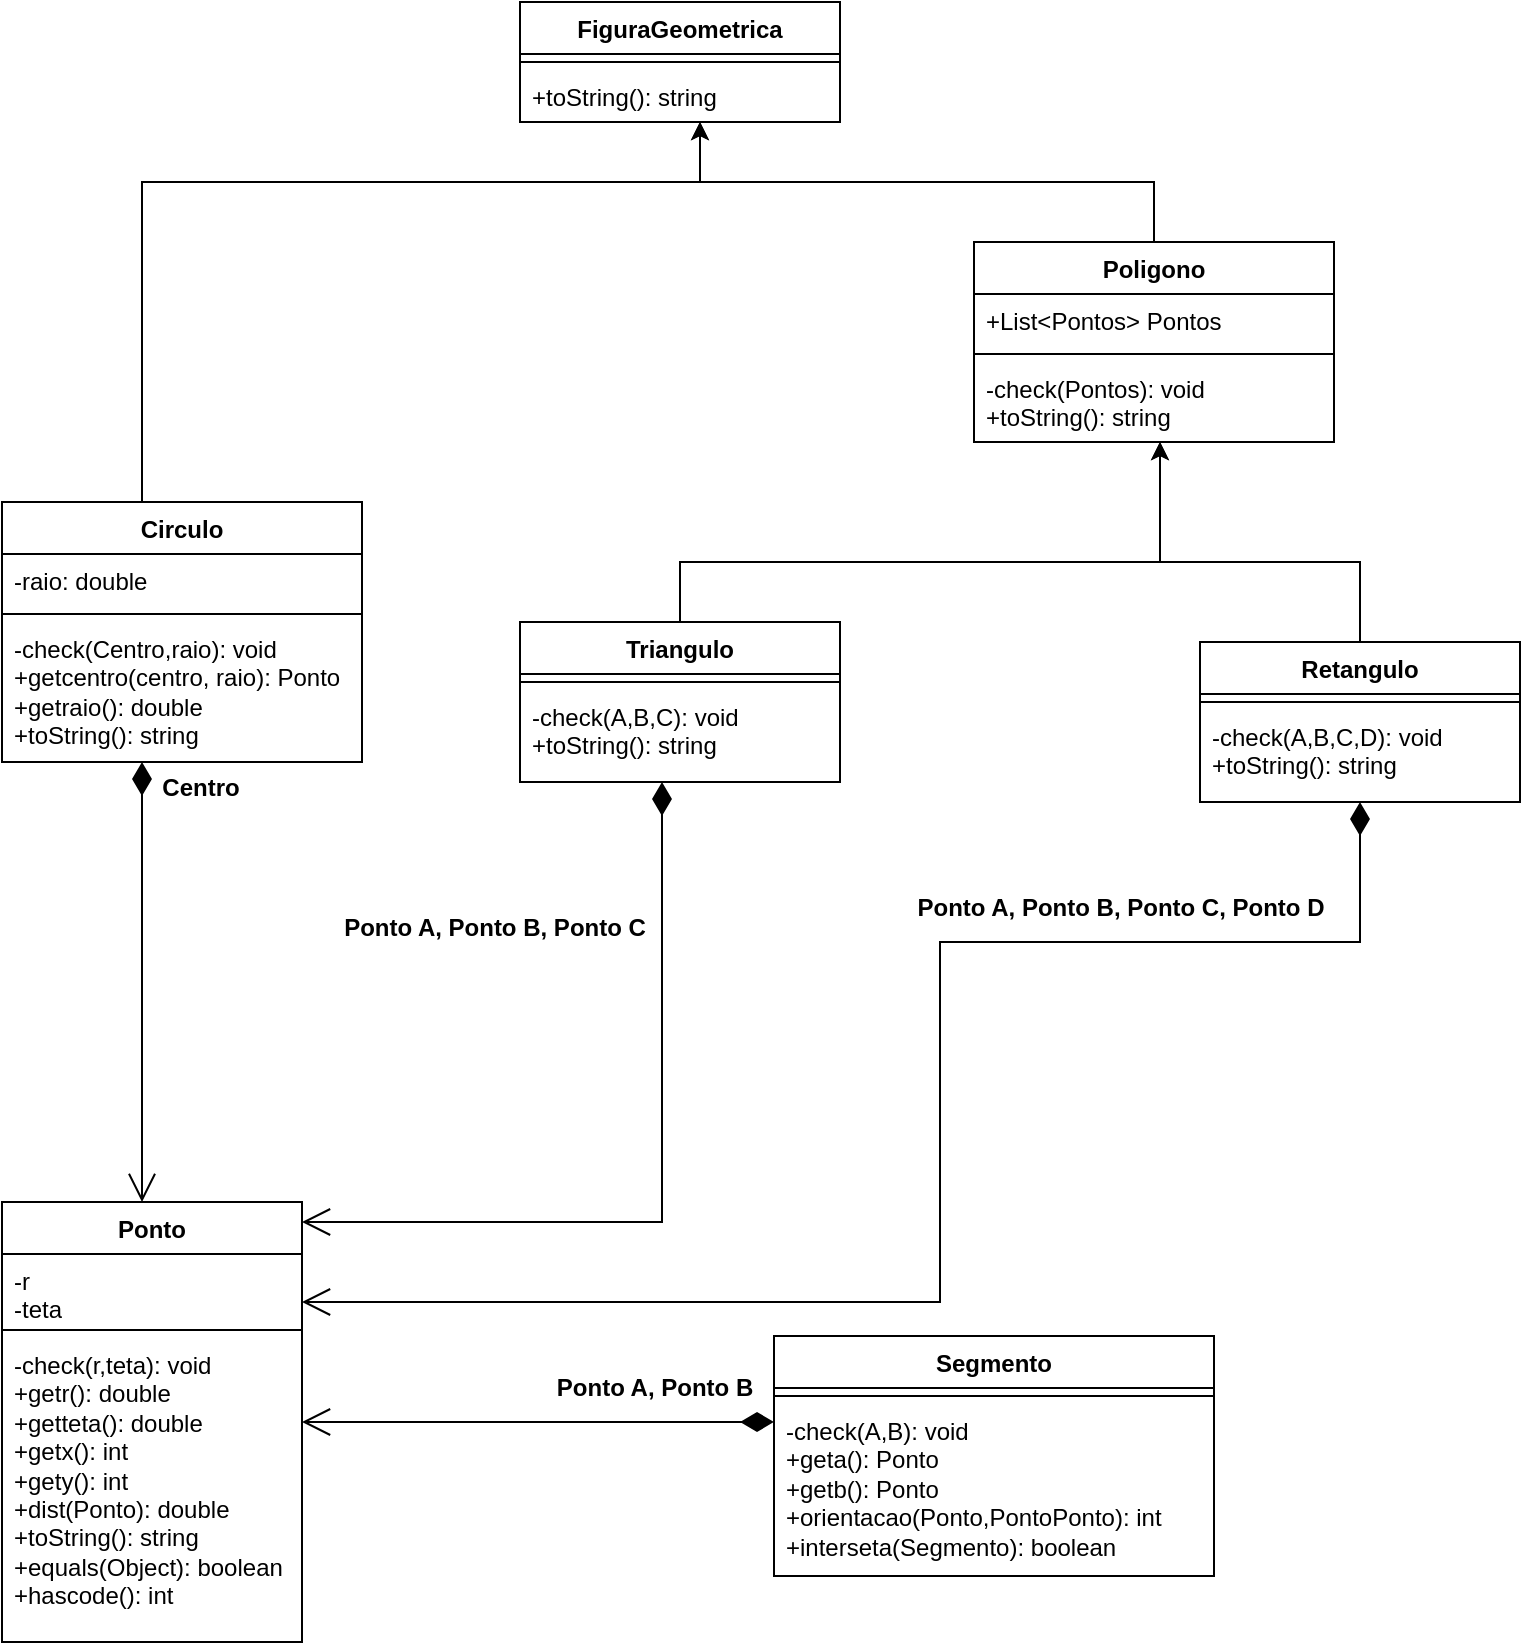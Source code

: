 <mxfile version="26.1.1">
  <diagram name="Página-1" id="aRWSrpaWdRKdNpYUrbDa">
    <mxGraphModel dx="1434" dy="836" grid="1" gridSize="10" guides="1" tooltips="1" connect="1" arrows="1" fold="1" page="1" pageScale="1" pageWidth="827" pageHeight="1169" math="0" shadow="0">
      <root>
        <mxCell id="0" />
        <mxCell id="1" parent="0" />
        <mxCell id="BBXW4JM6IXk6C1vQf5xt-5" value="Ponto" style="swimlane;fontStyle=1;align=center;verticalAlign=top;childLayout=stackLayout;horizontal=1;startSize=26;horizontalStack=0;resizeParent=1;resizeParentMax=0;resizeLast=0;collapsible=1;marginBottom=0;whiteSpace=wrap;html=1;" parent="1" vertex="1">
          <mxGeometry x="34" y="690" width="150" height="220" as="geometry">
            <mxRectangle x="320" y="180" width="100" height="30" as="alternateBounds" />
          </mxGeometry>
        </mxCell>
        <mxCell id="BBXW4JM6IXk6C1vQf5xt-6" value="-r&lt;div&gt;-teta&lt;/div&gt;" style="text;strokeColor=none;fillColor=none;align=left;verticalAlign=top;spacingLeft=4;spacingRight=4;overflow=hidden;rotatable=0;points=[[0,0.5],[1,0.5]];portConstraint=eastwest;whiteSpace=wrap;html=1;" parent="BBXW4JM6IXk6C1vQf5xt-5" vertex="1">
          <mxGeometry y="26" width="150" height="34" as="geometry" />
        </mxCell>
        <mxCell id="BBXW4JM6IXk6C1vQf5xt-7" value="" style="line;strokeWidth=1;fillColor=none;align=left;verticalAlign=middle;spacingTop=-1;spacingLeft=3;spacingRight=3;rotatable=0;labelPosition=right;points=[];portConstraint=eastwest;strokeColor=inherit;" parent="BBXW4JM6IXk6C1vQf5xt-5" vertex="1">
          <mxGeometry y="60" width="150" height="8" as="geometry" />
        </mxCell>
        <mxCell id="BBXW4JM6IXk6C1vQf5xt-8" value="-check(r,teta): void&lt;div&gt;+getr(): double&lt;/div&gt;&lt;div&gt;&lt;div&gt;+getteta(): double&lt;/div&gt;&lt;/div&gt;&lt;div&gt;&lt;div&gt;+getx(): int&lt;/div&gt;&lt;/div&gt;&lt;div&gt;&lt;div&gt;+gety(): int&lt;/div&gt;&lt;/div&gt;&lt;div&gt;&lt;div&gt;+dist(Ponto): double&lt;/div&gt;&lt;/div&gt;&lt;div&gt;+toString(): string&lt;/div&gt;&lt;div&gt;+equals(Object): boolean&lt;/div&gt;&lt;div&gt;+hascode(): int&lt;/div&gt;" style="text;strokeColor=none;fillColor=none;align=left;verticalAlign=top;spacingLeft=4;spacingRight=4;overflow=hidden;rotatable=0;points=[[0,0.5],[1,0.5]];portConstraint=eastwest;whiteSpace=wrap;html=1;" parent="BBXW4JM6IXk6C1vQf5xt-5" vertex="1">
          <mxGeometry y="68" width="150" height="152" as="geometry" />
        </mxCell>
        <mxCell id="BBXW4JM6IXk6C1vQf5xt-10" value="&lt;div&gt;&lt;br&gt;&lt;/div&gt;" style="endArrow=open;html=1;endSize=12;startArrow=diamondThin;startSize=14;startFill=1;edgeStyle=orthogonalEdgeStyle;align=left;verticalAlign=bottom;rounded=0;" parent="1" source="BBXW4JM6IXk6C1vQf5xt-30" target="BBXW4JM6IXk6C1vQf5xt-5" edge="1">
          <mxGeometry x="-0.506" y="37" relative="1" as="geometry">
            <mxPoint x="423" y="610" as="sourcePoint" />
            <mxPoint x="413" y="590" as="targetPoint" />
            <Array as="points">
              <mxPoint x="370" y="800" />
              <mxPoint x="370" y="800" />
            </Array>
            <mxPoint as="offset" />
          </mxGeometry>
        </mxCell>
        <mxCell id="BBXW4JM6IXk6C1vQf5xt-53" style="edgeStyle=orthogonalEdgeStyle;rounded=0;orthogonalLoop=1;jettySize=auto;html=1;" parent="1" source="BBXW4JM6IXk6C1vQf5xt-18" target="GzDtQMPosyQ-6P1J8ZZ1-2" edge="1">
          <mxGeometry relative="1" as="geometry">
            <Array as="points">
              <mxPoint x="713" y="370" />
              <mxPoint x="613" y="370" />
            </Array>
            <mxPoint x="613" y="320" as="targetPoint" />
          </mxGeometry>
        </mxCell>
        <mxCell id="BBXW4JM6IXk6C1vQf5xt-18" value="Retangulo" style="swimlane;fontStyle=1;align=center;verticalAlign=top;childLayout=stackLayout;horizontal=1;startSize=26;horizontalStack=0;resizeParent=1;resizeParentMax=0;resizeLast=0;collapsible=1;marginBottom=0;whiteSpace=wrap;html=1;" parent="1" vertex="1">
          <mxGeometry x="633" y="410" width="160" height="80" as="geometry">
            <mxRectangle x="320" y="180" width="100" height="30" as="alternateBounds" />
          </mxGeometry>
        </mxCell>
        <mxCell id="BBXW4JM6IXk6C1vQf5xt-20" value="" style="line;strokeWidth=1;fillColor=none;align=left;verticalAlign=middle;spacingTop=-1;spacingLeft=3;spacingRight=3;rotatable=0;labelPosition=right;points=[];portConstraint=eastwest;strokeColor=inherit;" parent="BBXW4JM6IXk6C1vQf5xt-18" vertex="1">
          <mxGeometry y="26" width="160" height="8" as="geometry" />
        </mxCell>
        <mxCell id="BBXW4JM6IXk6C1vQf5xt-21" value="-check(A,B,C,D): void&lt;div&gt;+toString(): string&lt;/div&gt;" style="text;strokeColor=none;fillColor=none;align=left;verticalAlign=top;spacingLeft=4;spacingRight=4;overflow=hidden;rotatable=0;points=[[0,0.5],[1,0.5]];portConstraint=eastwest;whiteSpace=wrap;html=1;" parent="BBXW4JM6IXk6C1vQf5xt-18" vertex="1">
          <mxGeometry y="34" width="160" height="46" as="geometry" />
        </mxCell>
        <mxCell id="BBXW4JM6IXk6C1vQf5xt-52" style="edgeStyle=orthogonalEdgeStyle;rounded=0;orthogonalLoop=1;jettySize=auto;html=1;" parent="1" source="BBXW4JM6IXk6C1vQf5xt-22" target="GzDtQMPosyQ-6P1J8ZZ1-2" edge="1">
          <mxGeometry relative="1" as="geometry">
            <Array as="points">
              <mxPoint x="373" y="370" />
              <mxPoint x="613" y="370" />
            </Array>
            <mxPoint x="613" y="320" as="targetPoint" />
          </mxGeometry>
        </mxCell>
        <mxCell id="BBXW4JM6IXk6C1vQf5xt-22" value="Triangulo" style="swimlane;fontStyle=1;align=center;verticalAlign=top;childLayout=stackLayout;horizontal=1;startSize=26;horizontalStack=0;resizeParent=1;resizeParentMax=0;resizeLast=0;collapsible=1;marginBottom=0;whiteSpace=wrap;html=1;" parent="1" vertex="1">
          <mxGeometry x="293" y="400" width="160" height="80" as="geometry">
            <mxRectangle x="320" y="180" width="100" height="30" as="alternateBounds" />
          </mxGeometry>
        </mxCell>
        <mxCell id="BBXW4JM6IXk6C1vQf5xt-24" value="" style="line;strokeWidth=1;fillColor=none;align=left;verticalAlign=middle;spacingTop=-1;spacingLeft=3;spacingRight=3;rotatable=0;labelPosition=right;points=[];portConstraint=eastwest;strokeColor=inherit;" parent="BBXW4JM6IXk6C1vQf5xt-22" vertex="1">
          <mxGeometry y="26" width="160" height="8" as="geometry" />
        </mxCell>
        <mxCell id="BBXW4JM6IXk6C1vQf5xt-25" value="-check(A,B,C): void&lt;div&gt;+toString(): string&lt;/div&gt;" style="text;strokeColor=none;fillColor=none;align=left;verticalAlign=top;spacingLeft=4;spacingRight=4;overflow=hidden;rotatable=0;points=[[0,0.5],[1,0.5]];portConstraint=eastwest;whiteSpace=wrap;html=1;" parent="BBXW4JM6IXk6C1vQf5xt-22" vertex="1">
          <mxGeometry y="34" width="160" height="46" as="geometry" />
        </mxCell>
        <mxCell id="BBXW4JM6IXk6C1vQf5xt-46" style="edgeStyle=orthogonalEdgeStyle;rounded=0;orthogonalLoop=1;jettySize=auto;html=1;" parent="1" source="BBXW4JM6IXk6C1vQf5xt-26" target="BBXW4JM6IXk6C1vQf5xt-34" edge="1">
          <mxGeometry relative="1" as="geometry">
            <mxPoint x="43" y="260" as="sourcePoint" />
            <Array as="points">
              <mxPoint x="104" y="180" />
              <mxPoint x="383" y="180" />
            </Array>
          </mxGeometry>
        </mxCell>
        <mxCell id="BBXW4JM6IXk6C1vQf5xt-26" value="Circulo" style="swimlane;fontStyle=1;align=center;verticalAlign=top;childLayout=stackLayout;horizontal=1;startSize=26;horizontalStack=0;resizeParent=1;resizeParentMax=0;resizeLast=0;collapsible=1;marginBottom=0;whiteSpace=wrap;html=1;" parent="1" vertex="1">
          <mxGeometry x="34" y="340" width="180" height="130" as="geometry">
            <mxRectangle x="320" y="180" width="100" height="30" as="alternateBounds" />
          </mxGeometry>
        </mxCell>
        <mxCell id="BBXW4JM6IXk6C1vQf5xt-27" value="-raio: double" style="text;strokeColor=none;fillColor=none;align=left;verticalAlign=top;spacingLeft=4;spacingRight=4;overflow=hidden;rotatable=0;points=[[0,0.5],[1,0.5]];portConstraint=eastwest;whiteSpace=wrap;html=1;" parent="BBXW4JM6IXk6C1vQf5xt-26" vertex="1">
          <mxGeometry y="26" width="180" height="26" as="geometry" />
        </mxCell>
        <mxCell id="BBXW4JM6IXk6C1vQf5xt-28" value="" style="line;strokeWidth=1;fillColor=none;align=left;verticalAlign=middle;spacingTop=-1;spacingLeft=3;spacingRight=3;rotatable=0;labelPosition=right;points=[];portConstraint=eastwest;strokeColor=inherit;" parent="BBXW4JM6IXk6C1vQf5xt-26" vertex="1">
          <mxGeometry y="52" width="180" height="8" as="geometry" />
        </mxCell>
        <mxCell id="BBXW4JM6IXk6C1vQf5xt-29" value="&lt;div&gt;-check(Centro,raio): void&lt;/div&gt;+getcentro(centro, raio): Ponto&lt;div&gt;+getraio(): double&lt;/div&gt;&lt;div&gt;+toString(): string&lt;/div&gt;" style="text;strokeColor=none;fillColor=none;align=left;verticalAlign=top;spacingLeft=4;spacingRight=4;overflow=hidden;rotatable=0;points=[[0,0.5],[1,0.5]];portConstraint=eastwest;whiteSpace=wrap;html=1;" parent="BBXW4JM6IXk6C1vQf5xt-26" vertex="1">
          <mxGeometry y="60" width="180" height="70" as="geometry" />
        </mxCell>
        <mxCell id="BBXW4JM6IXk6C1vQf5xt-30" value="Segmento" style="swimlane;fontStyle=1;align=center;verticalAlign=top;childLayout=stackLayout;horizontal=1;startSize=26;horizontalStack=0;resizeParent=1;resizeParentMax=0;resizeLast=0;collapsible=1;marginBottom=0;whiteSpace=wrap;html=1;" parent="1" vertex="1">
          <mxGeometry x="420" y="757" width="220" height="120" as="geometry">
            <mxRectangle x="320" y="180" width="100" height="30" as="alternateBounds" />
          </mxGeometry>
        </mxCell>
        <mxCell id="BBXW4JM6IXk6C1vQf5xt-32" value="" style="line;strokeWidth=1;fillColor=none;align=left;verticalAlign=middle;spacingTop=-1;spacingLeft=3;spacingRight=3;rotatable=0;labelPosition=right;points=[];portConstraint=eastwest;strokeColor=inherit;" parent="BBXW4JM6IXk6C1vQf5xt-30" vertex="1">
          <mxGeometry y="26" width="220" height="8" as="geometry" />
        </mxCell>
        <mxCell id="BBXW4JM6IXk6C1vQf5xt-33" value="&lt;div&gt;-check(A,B): void&lt;/div&gt;+geta(): Ponto&lt;div&gt;+getb(): Ponto&lt;/div&gt;&lt;div&gt;+orientacao(Ponto,PontoPonto): int&lt;/div&gt;&lt;div&gt;+interseta(Segmento): boolean&lt;/div&gt;" style="text;strokeColor=none;fillColor=none;align=left;verticalAlign=top;spacingLeft=4;spacingRight=4;overflow=hidden;rotatable=0;points=[[0,0.5],[1,0.5]];portConstraint=eastwest;whiteSpace=wrap;html=1;" parent="BBXW4JM6IXk6C1vQf5xt-30" vertex="1">
          <mxGeometry y="34" width="220" height="86" as="geometry" />
        </mxCell>
        <mxCell id="BBXW4JM6IXk6C1vQf5xt-34" value="FiguraGeometrica" style="swimlane;fontStyle=1;align=center;verticalAlign=top;childLayout=stackLayout;horizontal=1;startSize=26;horizontalStack=0;resizeParent=1;resizeParentMax=0;resizeLast=0;collapsible=1;marginBottom=0;whiteSpace=wrap;html=1;" parent="1" vertex="1">
          <mxGeometry x="293" y="90" width="160" height="60" as="geometry">
            <mxRectangle x="320" y="180" width="100" height="30" as="alternateBounds" />
          </mxGeometry>
        </mxCell>
        <mxCell id="BBXW4JM6IXk6C1vQf5xt-36" value="" style="line;strokeWidth=1;fillColor=none;align=left;verticalAlign=middle;spacingTop=-1;spacingLeft=3;spacingRight=3;rotatable=0;labelPosition=right;points=[];portConstraint=eastwest;strokeColor=inherit;" parent="BBXW4JM6IXk6C1vQf5xt-34" vertex="1">
          <mxGeometry y="26" width="160" height="8" as="geometry" />
        </mxCell>
        <mxCell id="BBXW4JM6IXk6C1vQf5xt-37" value="+toString(): string" style="text;strokeColor=none;fillColor=none;align=left;verticalAlign=top;spacingLeft=4;spacingRight=4;overflow=hidden;rotatable=0;points=[[0,0.5],[1,0.5]];portConstraint=eastwest;whiteSpace=wrap;html=1;" parent="BBXW4JM6IXk6C1vQf5xt-34" vertex="1">
          <mxGeometry y="34" width="160" height="26" as="geometry" />
        </mxCell>
        <mxCell id="BBXW4JM6IXk6C1vQf5xt-44" style="edgeStyle=orthogonalEdgeStyle;rounded=0;orthogonalLoop=1;jettySize=auto;html=1;" parent="1" source="GzDtQMPosyQ-6P1J8ZZ1-2" target="BBXW4JM6IXk6C1vQf5xt-34" edge="1">
          <mxGeometry relative="1" as="geometry">
            <Array as="points">
              <mxPoint x="610" y="180" />
              <mxPoint x="383" y="180" />
            </Array>
            <mxPoint x="613" y="240" as="sourcePoint" />
          </mxGeometry>
        </mxCell>
        <mxCell id="BBXW4JM6IXk6C1vQf5xt-48" value="" style="endArrow=open;html=1;endSize=12;startArrow=diamondThin;startSize=14;startFill=1;edgeStyle=orthogonalEdgeStyle;align=left;verticalAlign=bottom;rounded=0;" parent="1" source="BBXW4JM6IXk6C1vQf5xt-26" target="BBXW4JM6IXk6C1vQf5xt-5" edge="1">
          <mxGeometry x="-0.652" y="-44" relative="1" as="geometry">
            <mxPoint x="104" y="490" as="sourcePoint" />
            <mxPoint x="203" y="653" as="targetPoint" />
            <Array as="points">
              <mxPoint x="104" y="620" />
              <mxPoint x="104" y="620" />
            </Array>
            <mxPoint as="offset" />
          </mxGeometry>
        </mxCell>
        <mxCell id="BBXW4JM6IXk6C1vQf5xt-49" value="&lt;div&gt;&lt;br&gt;&lt;/div&gt;&lt;div&gt;&lt;br&gt;&lt;/div&gt;" style="endArrow=open;html=1;endSize=12;startArrow=diamondThin;startSize=14;startFill=1;edgeStyle=orthogonalEdgeStyle;align=left;verticalAlign=bottom;rounded=0;" parent="1" source="BBXW4JM6IXk6C1vQf5xt-22" target="BBXW4JM6IXk6C1vQf5xt-5" edge="1">
          <mxGeometry x="-0.667" y="36" relative="1" as="geometry">
            <mxPoint x="374" y="520" as="sourcePoint" />
            <mxPoint x="411" y="773" as="targetPoint" />
            <Array as="points">
              <mxPoint x="364" y="700" />
            </Array>
            <mxPoint as="offset" />
          </mxGeometry>
        </mxCell>
        <mxCell id="BBXW4JM6IXk6C1vQf5xt-50" value="&lt;div&gt;&lt;br&gt;&lt;/div&gt;&lt;div&gt;&lt;br&gt;&lt;/div&gt;" style="endArrow=open;html=1;endSize=12;startArrow=diamondThin;startSize=14;startFill=1;edgeStyle=orthogonalEdgeStyle;align=left;verticalAlign=bottom;rounded=0;" parent="1" source="BBXW4JM6IXk6C1vQf5xt-18" target="BBXW4JM6IXk6C1vQf5xt-5" edge="1">
          <mxGeometry x="-0.875" y="37" relative="1" as="geometry">
            <mxPoint x="403" y="520" as="sourcePoint" />
            <mxPoint x="625" y="746" as="targetPoint" />
            <Array as="points">
              <mxPoint x="713" y="560" />
              <mxPoint x="503" y="560" />
              <mxPoint x="503" y="740" />
            </Array>
            <mxPoint as="offset" />
          </mxGeometry>
        </mxCell>
        <mxCell id="gG2iHIZLj9ErZMOK1C7G-17" value="Centro" style="text;align=center;fontStyle=1;verticalAlign=middle;spacingLeft=3;spacingRight=3;strokeColor=none;rotatable=0;points=[[0,0.5],[1,0.5]];portConstraint=eastwest;html=1;" parent="1" vertex="1">
          <mxGeometry x="93" y="470" width="80" height="26" as="geometry" />
        </mxCell>
        <mxCell id="gG2iHIZLj9ErZMOK1C7G-20" value="Ponto A, Ponto B" style="text;align=center;fontStyle=1;verticalAlign=middle;spacingLeft=3;spacingRight=3;strokeColor=none;rotatable=0;points=[[0,0.5],[1,0.5]];portConstraint=eastwest;html=1;" parent="1" vertex="1">
          <mxGeometry x="320" y="770" width="80" height="26" as="geometry" />
        </mxCell>
        <mxCell id="gG2iHIZLj9ErZMOK1C7G-21" value="Ponto A, Ponto B, Ponto C" style="text;align=center;fontStyle=1;verticalAlign=middle;spacingLeft=3;spacingRight=3;strokeColor=none;rotatable=0;points=[[0,0.5],[1,0.5]];portConstraint=eastwest;html=1;" parent="1" vertex="1">
          <mxGeometry x="240" y="540" width="80" height="26" as="geometry" />
        </mxCell>
        <mxCell id="gG2iHIZLj9ErZMOK1C7G-22" value="Ponto A, Ponto B, Ponto C, Ponto D" style="text;align=center;fontStyle=1;verticalAlign=middle;spacingLeft=3;spacingRight=3;strokeColor=none;rotatable=0;points=[[0,0.5],[1,0.5]];portConstraint=eastwest;html=1;" parent="1" vertex="1">
          <mxGeometry x="553" y="530" width="80" height="26" as="geometry" />
        </mxCell>
        <mxCell id="GzDtQMPosyQ-6P1J8ZZ1-2" value="Poligono" style="swimlane;fontStyle=1;align=center;verticalAlign=top;childLayout=stackLayout;horizontal=1;startSize=26;horizontalStack=0;resizeParent=1;resizeParentMax=0;resizeLast=0;collapsible=1;marginBottom=0;whiteSpace=wrap;html=1;" vertex="1" parent="1">
          <mxGeometry x="520" y="210" width="180" height="100" as="geometry">
            <mxRectangle x="320" y="180" width="100" height="30" as="alternateBounds" />
          </mxGeometry>
        </mxCell>
        <mxCell id="GzDtQMPosyQ-6P1J8ZZ1-3" value="+List&amp;lt;Pontos&amp;gt; Pontos" style="text;strokeColor=none;fillColor=none;align=left;verticalAlign=top;spacingLeft=4;spacingRight=4;overflow=hidden;rotatable=0;points=[[0,0.5],[1,0.5]];portConstraint=eastwest;whiteSpace=wrap;html=1;" vertex="1" parent="GzDtQMPosyQ-6P1J8ZZ1-2">
          <mxGeometry y="26" width="180" height="26" as="geometry" />
        </mxCell>
        <mxCell id="GzDtQMPosyQ-6P1J8ZZ1-4" value="" style="line;strokeWidth=1;fillColor=none;align=left;verticalAlign=middle;spacingTop=-1;spacingLeft=3;spacingRight=3;rotatable=0;labelPosition=right;points=[];portConstraint=eastwest;strokeColor=inherit;" vertex="1" parent="GzDtQMPosyQ-6P1J8ZZ1-2">
          <mxGeometry y="52" width="180" height="8" as="geometry" />
        </mxCell>
        <mxCell id="GzDtQMPosyQ-6P1J8ZZ1-5" value="&lt;div&gt;-check(Pontos): void&lt;/div&gt;&lt;span style=&quot;background-color: transparent; color: light-dark(rgb(0, 0, 0), rgb(255, 255, 255));&quot;&gt;+toString(): string&lt;/span&gt;" style="text;strokeColor=none;fillColor=none;align=left;verticalAlign=top;spacingLeft=4;spacingRight=4;overflow=hidden;rotatable=0;points=[[0,0.5],[1,0.5]];portConstraint=eastwest;whiteSpace=wrap;html=1;" vertex="1" parent="GzDtQMPosyQ-6P1J8ZZ1-2">
          <mxGeometry y="60" width="180" height="40" as="geometry" />
        </mxCell>
      </root>
    </mxGraphModel>
  </diagram>
</mxfile>
